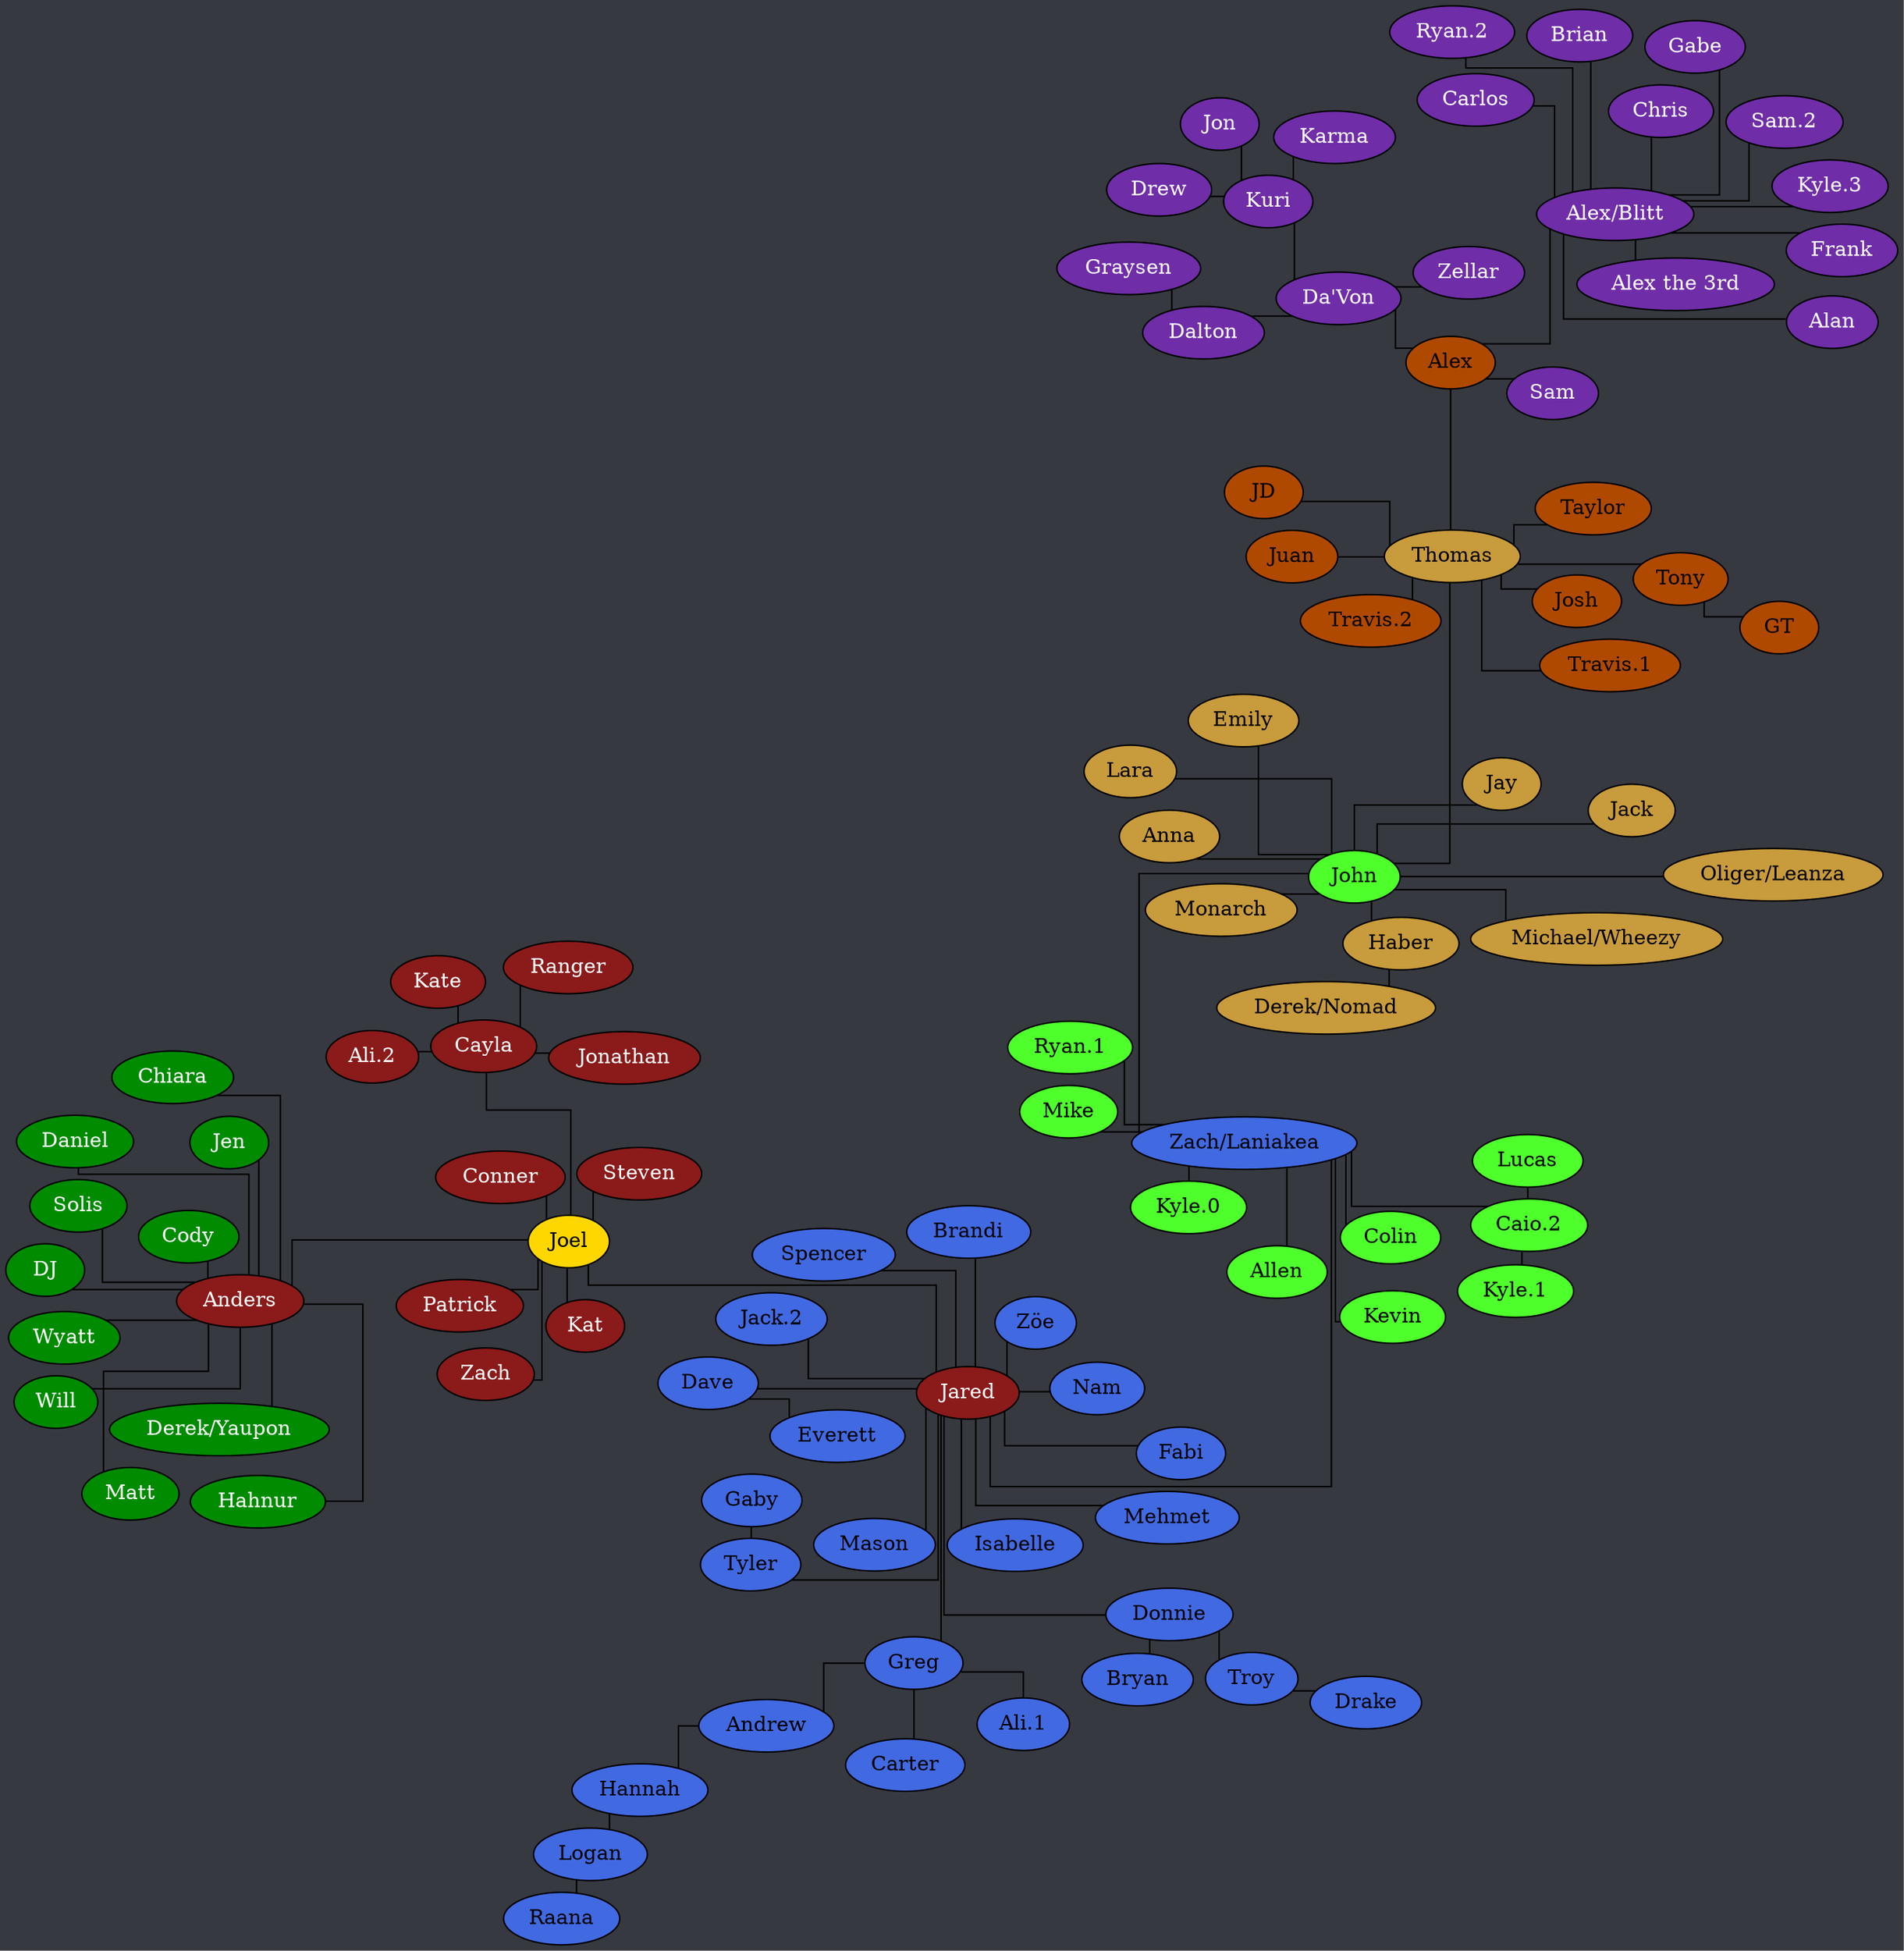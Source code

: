 strict graph {
	// Layout Configuration
	layout = neato;
	dpi = 200;
	epsilon = 0.01;
	mode = major;
	model = subset;
	overlap = false;
	splines = ortho;
	start = rand;

	// Visual Configuration
	graph [ truecolor=true bgcolor="#36393f" ];
	node [ style=filled fillcolor="gray" fontcolor="black" ];

	subgraph "Joel" {
		node [ style=filled fillcolor="firebrick4" fontcolor="white" ];
		Joel [ style=filled fillcolor="gold" fontcolor="black" ];

		Cayla -- "Ali.2";
		Cayla -- Jonathan;
		Cayla -- Kate;
		Cayla -- Ranger;
		Joel -- Anders;
		Joel -- Cayla;
		Joel -- Conner;
		Joel -- Jared;
		Joel -- Kat;
		Joel -- Patrick;
		Joel -- Steven;
		Joel -- Zach;
	}

	subgraph "Anders" {
		node [ style=filled fillcolor="green4" fontcolor="white" ];
		// Anders [ style=filled fillcolor="green4" fontcolor="white" ];

		Anders -- Chiara;
		Anders -- Cody;
		Anders -- Daniel;
		Anders -- "Derek/Yaupon";
		Anders -- DJ;
		Anders -- Hahnur;
		Anders -- Jen;
		Anders -- Matt;
		Anders -- Solis;
		Anders -- Will;
		Anders -- Wyatt;
	}

	subgraph "Jared" {
		node [ style=filled fillcolor="royalblue" fontcolor="black" ];
		// Jared [ style=filled fillcolor="royalblue" fontcolor="black" ];

		Andrew -- Hannah;
		Dave -- Everett;
		Donnie -- Bryan;
		Donnie -- Troy;
		Greg -- "Ali.1";
		Greg -- Andrew;
		Greg -- Carter;
		Hannah -- Logan;
		Jared -- Brandi;
		Jared -- Dave;
		Jared -- Donnie;
		Jared -- Fabi;
		Jared -- "Jack.2";
		Jared -- Tyler;
		Jared -- Greg;
		Jared -- Isabelle;
		Jared -- Mason;
		Jared -- Mehmet;
		Jared -- Nam;
		Jared -- Spencer;
		Jared -- "Zach/Laniakea";
		Jared -- "Zöe";
		Logan -- Raana;
		Troy -- Drake;
		Tyler -- Gaby;
	}

	subgraph "Zach/Laniakea" {
		node [ style=filled fillcolor="#4eff2c" fontcolor="black" ];
		// "Zach/Laniakea" [ style=filled fillcolor="#4eff2c" fontcolor="black" ];

		"Caio.2" -- "Kyle.1";
		"Caio.2" -- Lucas;
		"Zach/Laniakea" -- Allen;
		"Zach/Laniakea" -- "Caio.2";
		"Zach/Laniakea" -- Colin;
		"Zach/Laniakea" -- John;
		"Zach/Laniakea" -- Kevin;
		"Zach/Laniakea" -- "Kyle.0";
		"Zach/Laniakea" -- Mike;
		"Zach/Laniakea" -- "Ryan.1";
	}

	subgraph "John" {
		node [ style=filled fillcolor="#c89b3c" fontcolor="black" ];
		// John [ style=filled fillcolor="#c89b3c" fontcolor="black" ];

		Haber -- "Derek/Nomad";
		John -- Anna;
		John -- Emily;
		John -- Haber;
		John -- Jay;
		John -- Jack;
		John -- Lara;
		John -- Monarch;
		John -- "Oliger/Leanza";
		John -- Thomas;
	}

	subgraph "John-stream" {
		// node [ style=filled fillcolor="#9147ff" fontcolor="black" ];
		node [ style=filled fillcolor="#c89b3c" fontcolor="black" ];

		John -- "Michael/Wheezy";
	}

	subgraph "Thomas" {
		node [ style=filled fillcolor="#b04900" fontcolor="black" ];
		// Thomas [ style=filled fillcolor="#b04900" fontcolor="black" ];

		Thomas -- Alex;
		Thomas -- JD;
		Thomas -- Josh;
		Thomas -- Juan;
		Thomas -- Taylor;
		Thomas -- Tony;
		Thomas -- "Travis.1";
		Thomas -- "Travis.2";
		Tony -- GT;
	}

	subgraph "Alex" {
		node [ style=filled fillcolor="#6f2da8" fontcolor="white" ];
		// Alex [ style=filled fillcolor="#6f2da8" fontcolor="black" ];

		Alex -- "Alex/Blitt";
		Alex -- "Da'Von";
		Alex -- Sam;
		"Alex/Blitt" -- Alan;
		"Alex/Blitt" -- "Alex the 3rd";
		"Alex/Blitt" -- Brian;
		"Alex/Blitt" -- Carlos;
		"Alex/Blitt" -- Chris;
		"Alex/Blitt" -- Frank;
		"Alex/Blitt" -- Gabe;
		"Alex/Blitt" -- "Kyle.3";
		"Alex/Blitt" -- "Ryan.2";
		"Alex/Blitt" -- "Sam.2";
		"Da'Von" -- Dalton;
		"Da'Von" -- Kuri;
		"Da'Von" -- Zellar;
		Dalton -- Graysen;
		Kuri -- Drew;
		Kuri -- Jon;
		Kuri -- Karma;
	}
}
